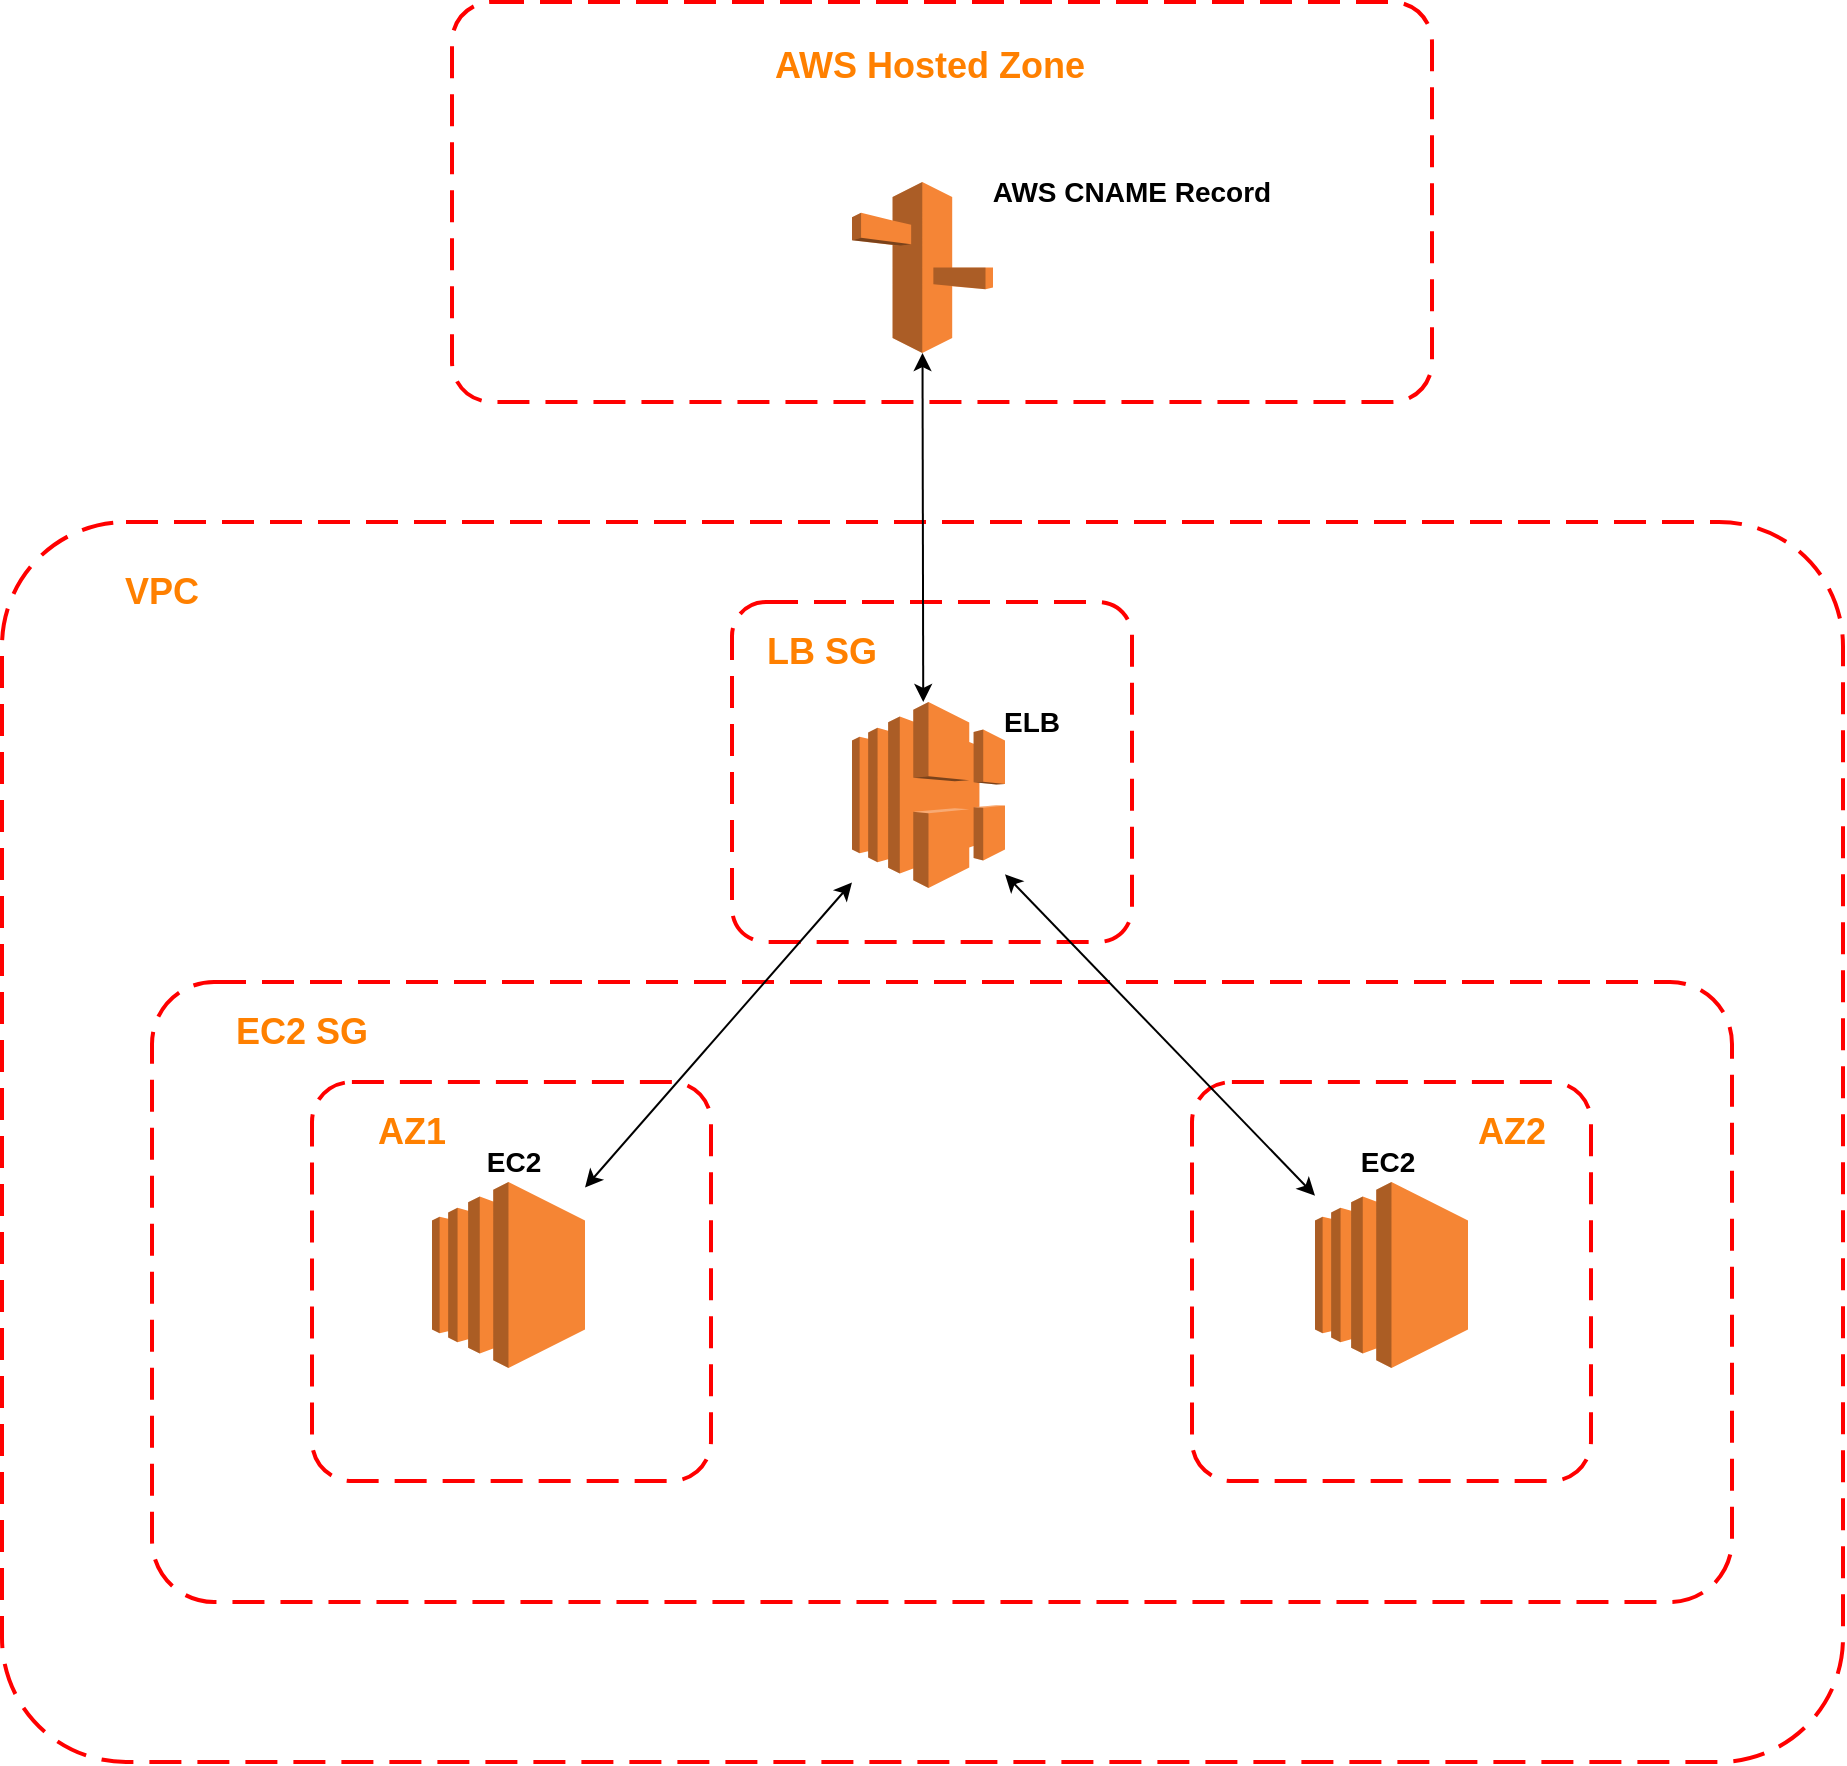 <mxfile version="16.5.6" type="github"><diagram id="zdBESA2VkclBwaLlo2De" name="Page-1"><mxGraphModel dx="1792" dy="1713" grid="1" gridSize="10" guides="1" tooltips="1" connect="1" arrows="1" fold="1" page="1" pageScale="1" pageWidth="850" pageHeight="1100" math="0" shadow="0"><root><mxCell id="0"/><mxCell id="1" parent="0"/><mxCell id="yMMPRB7qA64e-JkS8959-23" value="" style="rounded=1;arcSize=10;dashed=1;strokeColor=#ff0000;fillColor=none;gradientColor=none;dashPattern=8 4;strokeWidth=2;" vertex="1" parent="1"><mxGeometry x="-35" y="60" width="920.5" height="620" as="geometry"/></mxCell><mxCell id="yMMPRB7qA64e-JkS8959-20" value="" style="rounded=1;arcSize=10;dashed=1;strokeColor=#ff0000;fillColor=none;gradientColor=none;dashPattern=8 4;strokeWidth=2;" vertex="1" parent="1"><mxGeometry x="330" y="100" width="200" height="170" as="geometry"/></mxCell><mxCell id="yMMPRB7qA64e-JkS8959-21" value="&lt;font color=&quot;#FF8000&quot;&gt;&lt;b&gt;&lt;font style=&quot;font-size: 18px&quot;&gt;LB SG&lt;br&gt;&lt;/font&gt;&lt;/b&gt;&lt;/font&gt;" style="text;html=1;strokeColor=none;fillColor=none;align=center;verticalAlign=middle;whiteSpace=wrap;rounded=0;" vertex="1" parent="1"><mxGeometry x="300" y="100" width="150" height="50" as="geometry"/></mxCell><mxCell id="yMMPRB7qA64e-JkS8959-5" value="" style="rounded=1;arcSize=10;dashed=1;strokeColor=#ff0000;fillColor=none;gradientColor=none;dashPattern=8 4;strokeWidth=2;" vertex="1" parent="1"><mxGeometry x="560" y="340" width="199.5" height="199.5" as="geometry"/></mxCell><mxCell id="yMMPRB7qA64e-JkS8959-4" value="" style="rounded=1;arcSize=10;dashed=1;strokeColor=#ff0000;fillColor=none;gradientColor=none;dashPattern=8 4;strokeWidth=2;" vertex="1" parent="1"><mxGeometry x="120" y="340" width="199.5" height="199.5" as="geometry"/></mxCell><mxCell id="yMMPRB7qA64e-JkS8959-3" value="" style="rounded=1;arcSize=10;dashed=1;strokeColor=#ff0000;fillColor=none;gradientColor=none;dashPattern=8 4;strokeWidth=2;" vertex="1" parent="1"><mxGeometry x="40" y="290" width="790" height="310" as="geometry"/></mxCell><mxCell id="yMMPRB7qA64e-JkS8959-1" value="" style="outlineConnect=0;dashed=0;verticalLabelPosition=bottom;verticalAlign=top;align=center;html=1;shape=mxgraph.aws3.route_53;fillColor=#F58536;gradientColor=none;" vertex="1" parent="1"><mxGeometry x="390" y="-110" width="70.5" height="85.5" as="geometry"/></mxCell><mxCell id="yMMPRB7qA64e-JkS8959-6" value="" style="outlineConnect=0;dashed=0;verticalLabelPosition=bottom;verticalAlign=top;align=center;html=1;shape=mxgraph.aws3.ec2;fillColor=#F58534;gradientColor=none;" vertex="1" parent="1"><mxGeometry x="180" y="390" width="76.5" height="93" as="geometry"/></mxCell><mxCell id="yMMPRB7qA64e-JkS8959-7" value="" style="outlineConnect=0;dashed=0;verticalLabelPosition=bottom;verticalAlign=top;align=center;html=1;shape=mxgraph.aws3.ec2;fillColor=#F58534;gradientColor=none;" vertex="1" parent="1"><mxGeometry x="621.5" y="390" width="76.5" height="93" as="geometry"/></mxCell><mxCell id="yMMPRB7qA64e-JkS8959-8" value="" style="endArrow=classic;startArrow=classic;html=1;rounded=0;entryX=0.5;entryY=1;entryDx=0;entryDy=0;entryPerimeter=0;" edge="1" parent="1" target="yMMPRB7qA64e-JkS8959-1"><mxGeometry width="50" height="50" relative="1" as="geometry"><mxPoint x="425.625" y="150" as="sourcePoint"/><mxPoint x="425" y="90" as="targetPoint"/></mxGeometry></mxCell><mxCell id="yMMPRB7qA64e-JkS8959-10" value="" style="endArrow=classic;startArrow=classic;html=1;rounded=0;" edge="1" parent="1" source="yMMPRB7qA64e-JkS8959-6" target="yMMPRB7qA64e-JkS8959-18"><mxGeometry width="50" height="50" relative="1" as="geometry"><mxPoint x="340" y="260" as="sourcePoint"/><mxPoint x="390" y="210" as="targetPoint"/></mxGeometry></mxCell><mxCell id="yMMPRB7qA64e-JkS8959-13" value="" style="endArrow=classic;startArrow=classic;html=1;rounded=0;" edge="1" parent="1" source="yMMPRB7qA64e-JkS8959-18" target="yMMPRB7qA64e-JkS8959-7"><mxGeometry width="50" height="50" relative="1" as="geometry"><mxPoint x="460.5" y="210" as="sourcePoint"/><mxPoint x="530.5" y="260" as="targetPoint"/></mxGeometry></mxCell><mxCell id="yMMPRB7qA64e-JkS8959-14" value="&lt;font color=&quot;#FF8000&quot;&gt;&lt;b&gt;&lt;font style=&quot;font-size: 18px&quot;&gt;EC2 SG&lt;br&gt;&lt;/font&gt;&lt;/b&gt;&lt;/font&gt;" style="text;html=1;strokeColor=none;fillColor=none;align=center;verticalAlign=middle;whiteSpace=wrap;rounded=0;" vertex="1" parent="1"><mxGeometry x="40" y="290" width="150" height="50" as="geometry"/></mxCell><mxCell id="yMMPRB7qA64e-JkS8959-15" value="&lt;font color=&quot;#FF8000&quot;&gt;&lt;b&gt;AZ1&lt;/b&gt;&lt;/font&gt;" style="text;html=1;strokeColor=none;fillColor=none;align=center;verticalAlign=middle;whiteSpace=wrap;rounded=0;fontSize=18;fontColor=#FFB570;" vertex="1" parent="1"><mxGeometry x="120" y="350" width="100" height="30" as="geometry"/></mxCell><mxCell id="yMMPRB7qA64e-JkS8959-16" value="&lt;font color=&quot;#FF8000&quot;&gt;&lt;b&gt;AZ2&lt;/b&gt;&lt;/font&gt;" style="text;html=1;strokeColor=none;fillColor=none;align=center;verticalAlign=middle;whiteSpace=wrap;rounded=0;fontSize=18;fontColor=#FFB570;" vertex="1" parent="1"><mxGeometry x="670" y="350" width="100" height="30" as="geometry"/></mxCell><mxCell id="yMMPRB7qA64e-JkS8959-18" value="" style="outlineConnect=0;dashed=0;verticalLabelPosition=bottom;verticalAlign=top;align=center;html=1;shape=mxgraph.aws3.elastic_load_balancing;fillColor=#F58536;gradientColor=none;fontSize=18;fontColor=#FF8000;" vertex="1" parent="1"><mxGeometry x="390" y="150" width="76.5" height="93" as="geometry"/></mxCell><mxCell id="yMMPRB7qA64e-JkS8959-24" value="&lt;font color=&quot;#FF8000&quot;&gt;&lt;b&gt;&lt;font style=&quot;font-size: 18px&quot;&gt;VPC&lt;br&gt;&lt;/font&gt;&lt;/b&gt;&lt;/font&gt;" style="text;html=1;strokeColor=none;fillColor=none;align=center;verticalAlign=middle;whiteSpace=wrap;rounded=0;" vertex="1" parent="1"><mxGeometry x="-30" y="70" width="150" height="50" as="geometry"/></mxCell><mxCell id="yMMPRB7qA64e-JkS8959-25" value="" style="rounded=1;arcSize=10;dashed=1;strokeColor=#ff0000;fillColor=none;gradientColor=none;dashPattern=8 4;strokeWidth=2;" vertex="1" parent="1"><mxGeometry x="190" y="-200" width="490" height="200" as="geometry"/></mxCell><mxCell id="yMMPRB7qA64e-JkS8959-26" value="&lt;br&gt;&lt;font color=&quot;#FF8000&quot;&gt;&lt;b&gt;&lt;font style=&quot;font-size: 18px&quot;&gt;AWS Hosted Zone&lt;br&gt;&lt;/font&gt;&lt;/b&gt;&lt;/font&gt;" style="text;html=1;strokeColor=none;fillColor=none;align=center;verticalAlign=middle;whiteSpace=wrap;rounded=0;" vertex="1" parent="1"><mxGeometry x="323.5" y="-200" width="209.5" height="50" as="geometry"/></mxCell><mxCell id="yMMPRB7qA64e-JkS8959-28" value="&lt;b&gt;&lt;font style=&quot;font-size: 14px&quot; color=&quot;#000000&quot;&gt;AWS CNAME Record&lt;br&gt;&lt;/font&gt;&lt;/b&gt;" style="text;html=1;strokeColor=none;fillColor=none;align=center;verticalAlign=middle;whiteSpace=wrap;rounded=0;fontSize=18;fontColor=#FF8000;" vertex="1" parent="1"><mxGeometry x="425" y="-120" width="209.5" height="27.75" as="geometry"/></mxCell><mxCell id="yMMPRB7qA64e-JkS8959-29" value="&lt;b&gt;&lt;font style=&quot;font-size: 14px&quot; color=&quot;#000000&quot;&gt;ELB&lt;/font&gt;&lt;/b&gt;" style="text;html=1;strokeColor=none;fillColor=none;align=center;verticalAlign=middle;whiteSpace=wrap;rounded=0;fontSize=18;fontColor=#FF8000;" vertex="1" parent="1"><mxGeometry x="440" y="140" width="80" height="38.88" as="geometry"/></mxCell><mxCell id="yMMPRB7qA64e-JkS8959-31" value="&lt;b&gt;&lt;font style=&quot;font-size: 14px&quot; color=&quot;#000000&quot;&gt;EC2&lt;/font&gt;&lt;/b&gt;" style="text;html=1;strokeColor=none;fillColor=none;align=center;verticalAlign=middle;whiteSpace=wrap;rounded=0;fontSize=18;fontColor=#FF8000;" vertex="1" parent="1"><mxGeometry x="181" y="360" width="80" height="38.88" as="geometry"/></mxCell><mxCell id="yMMPRB7qA64e-JkS8959-32" value="&lt;b&gt;&lt;font style=&quot;font-size: 14px&quot; color=&quot;#000000&quot;&gt;EC2&lt;/font&gt;&lt;/b&gt;" style="text;html=1;strokeColor=none;fillColor=none;align=center;verticalAlign=middle;whiteSpace=wrap;rounded=0;fontSize=18;fontColor=#FF8000;" vertex="1" parent="1"><mxGeometry x="618" y="360" width="80" height="38.88" as="geometry"/></mxCell></root></mxGraphModel></diagram></mxfile>